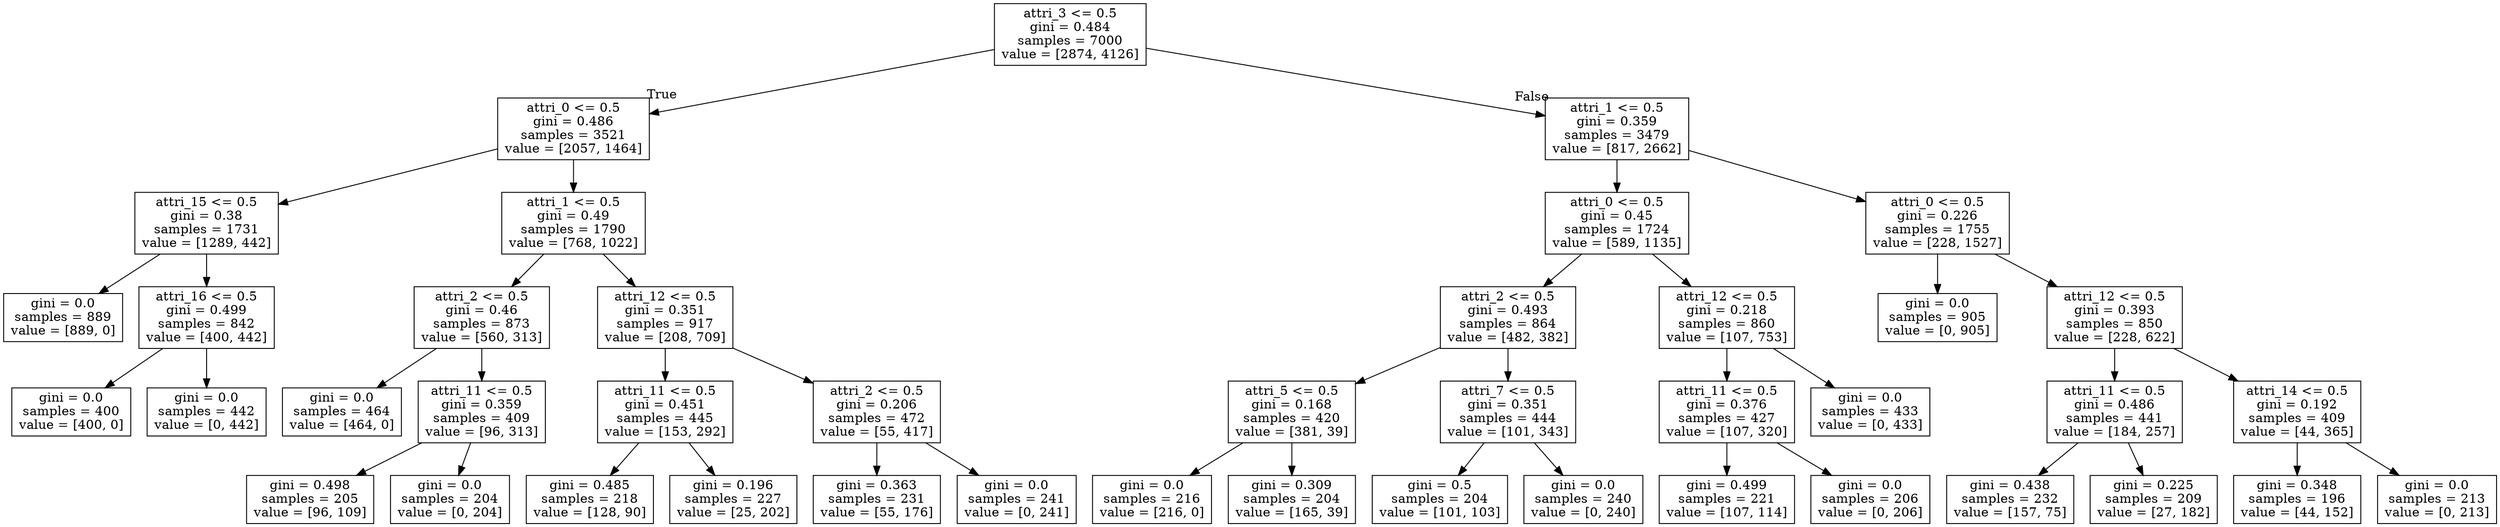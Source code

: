 digraph Tree {
node [shape=box] ;
0 [label="attri_3 <= 0.5\ngini = 0.484\nsamples = 7000\nvalue = [2874, 4126]"] ;
1 [label="attri_0 <= 0.5\ngini = 0.486\nsamples = 3521\nvalue = [2057, 1464]"] ;
0 -> 1 [labeldistance=2.5, labelangle=45, headlabel="True"] ;
2 [label="attri_15 <= 0.5\ngini = 0.38\nsamples = 1731\nvalue = [1289, 442]"] ;
1 -> 2 ;
3 [label="gini = 0.0\nsamples = 889\nvalue = [889, 0]"] ;
2 -> 3 ;
4 [label="attri_16 <= 0.5\ngini = 0.499\nsamples = 842\nvalue = [400, 442]"] ;
2 -> 4 ;
5 [label="gini = 0.0\nsamples = 400\nvalue = [400, 0]"] ;
4 -> 5 ;
6 [label="gini = 0.0\nsamples = 442\nvalue = [0, 442]"] ;
4 -> 6 ;
7 [label="attri_1 <= 0.5\ngini = 0.49\nsamples = 1790\nvalue = [768, 1022]"] ;
1 -> 7 ;
8 [label="attri_2 <= 0.5\ngini = 0.46\nsamples = 873\nvalue = [560, 313]"] ;
7 -> 8 ;
9 [label="gini = 0.0\nsamples = 464\nvalue = [464, 0]"] ;
8 -> 9 ;
10 [label="attri_11 <= 0.5\ngini = 0.359\nsamples = 409\nvalue = [96, 313]"] ;
8 -> 10 ;
11 [label="gini = 0.498\nsamples = 205\nvalue = [96, 109]"] ;
10 -> 11 ;
12 [label="gini = 0.0\nsamples = 204\nvalue = [0, 204]"] ;
10 -> 12 ;
13 [label="attri_12 <= 0.5\ngini = 0.351\nsamples = 917\nvalue = [208, 709]"] ;
7 -> 13 ;
14 [label="attri_11 <= 0.5\ngini = 0.451\nsamples = 445\nvalue = [153, 292]"] ;
13 -> 14 ;
15 [label="gini = 0.485\nsamples = 218\nvalue = [128, 90]"] ;
14 -> 15 ;
16 [label="gini = 0.196\nsamples = 227\nvalue = [25, 202]"] ;
14 -> 16 ;
17 [label="attri_2 <= 0.5\ngini = 0.206\nsamples = 472\nvalue = [55, 417]"] ;
13 -> 17 ;
18 [label="gini = 0.363\nsamples = 231\nvalue = [55, 176]"] ;
17 -> 18 ;
19 [label="gini = 0.0\nsamples = 241\nvalue = [0, 241]"] ;
17 -> 19 ;
20 [label="attri_1 <= 0.5\ngini = 0.359\nsamples = 3479\nvalue = [817, 2662]"] ;
0 -> 20 [labeldistance=2.5, labelangle=-45, headlabel="False"] ;
21 [label="attri_0 <= 0.5\ngini = 0.45\nsamples = 1724\nvalue = [589, 1135]"] ;
20 -> 21 ;
22 [label="attri_2 <= 0.5\ngini = 0.493\nsamples = 864\nvalue = [482, 382]"] ;
21 -> 22 ;
23 [label="attri_5 <= 0.5\ngini = 0.168\nsamples = 420\nvalue = [381, 39]"] ;
22 -> 23 ;
24 [label="gini = 0.0\nsamples = 216\nvalue = [216, 0]"] ;
23 -> 24 ;
25 [label="gini = 0.309\nsamples = 204\nvalue = [165, 39]"] ;
23 -> 25 ;
26 [label="attri_7 <= 0.5\ngini = 0.351\nsamples = 444\nvalue = [101, 343]"] ;
22 -> 26 ;
27 [label="gini = 0.5\nsamples = 204\nvalue = [101, 103]"] ;
26 -> 27 ;
28 [label="gini = 0.0\nsamples = 240\nvalue = [0, 240]"] ;
26 -> 28 ;
29 [label="attri_12 <= 0.5\ngini = 0.218\nsamples = 860\nvalue = [107, 753]"] ;
21 -> 29 ;
30 [label="attri_11 <= 0.5\ngini = 0.376\nsamples = 427\nvalue = [107, 320]"] ;
29 -> 30 ;
31 [label="gini = 0.499\nsamples = 221\nvalue = [107, 114]"] ;
30 -> 31 ;
32 [label="gini = 0.0\nsamples = 206\nvalue = [0, 206]"] ;
30 -> 32 ;
33 [label="gini = 0.0\nsamples = 433\nvalue = [0, 433]"] ;
29 -> 33 ;
34 [label="attri_0 <= 0.5\ngini = 0.226\nsamples = 1755\nvalue = [228, 1527]"] ;
20 -> 34 ;
35 [label="gini = 0.0\nsamples = 905\nvalue = [0, 905]"] ;
34 -> 35 ;
36 [label="attri_12 <= 0.5\ngini = 0.393\nsamples = 850\nvalue = [228, 622]"] ;
34 -> 36 ;
37 [label="attri_11 <= 0.5\ngini = 0.486\nsamples = 441\nvalue = [184, 257]"] ;
36 -> 37 ;
38 [label="gini = 0.438\nsamples = 232\nvalue = [157, 75]"] ;
37 -> 38 ;
39 [label="gini = 0.225\nsamples = 209\nvalue = [27, 182]"] ;
37 -> 39 ;
40 [label="attri_14 <= 0.5\ngini = 0.192\nsamples = 409\nvalue = [44, 365]"] ;
36 -> 40 ;
41 [label="gini = 0.348\nsamples = 196\nvalue = [44, 152]"] ;
40 -> 41 ;
42 [label="gini = 0.0\nsamples = 213\nvalue = [0, 213]"] ;
40 -> 42 ;
}